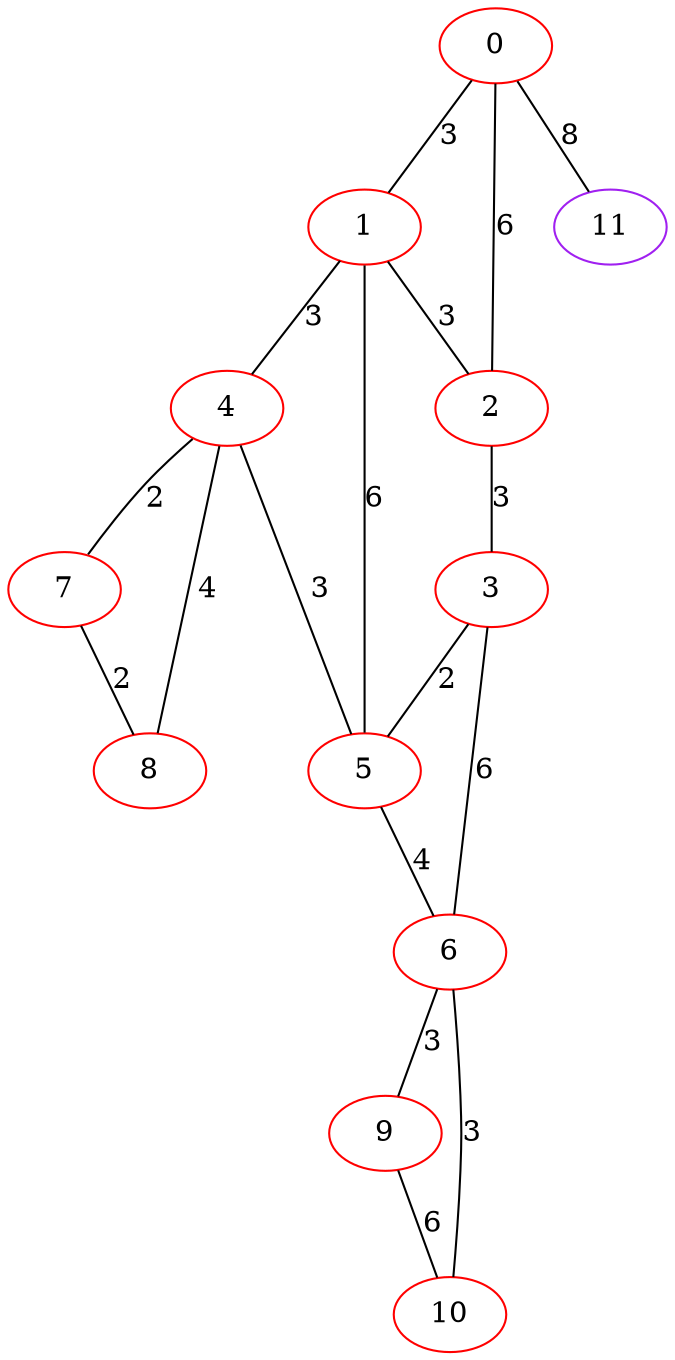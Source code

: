 graph "" {
0 [color=red, weight=1];
1 [color=red, weight=1];
2 [color=red, weight=1];
3 [color=red, weight=1];
4 [color=red, weight=1];
5 [color=red, weight=1];
6 [color=red, weight=1];
7 [color=red, weight=1];
8 [color=red, weight=1];
9 [color=red, weight=1];
10 [color=red, weight=1];
11 [color=purple, weight=4];
0 -- 1  [key=0, label=3];
0 -- 2  [key=0, label=6];
0 -- 11  [key=0, label=8];
1 -- 2  [key=0, label=3];
1 -- 4  [key=0, label=3];
1 -- 5  [key=0, label=6];
2 -- 3  [key=0, label=3];
3 -- 5  [key=0, label=2];
3 -- 6  [key=0, label=6];
4 -- 8  [key=0, label=4];
4 -- 5  [key=0, label=3];
4 -- 7  [key=0, label=2];
5 -- 6  [key=0, label=4];
6 -- 9  [key=0, label=3];
6 -- 10  [key=0, label=3];
7 -- 8  [key=0, label=2];
9 -- 10  [key=0, label=6];
}

